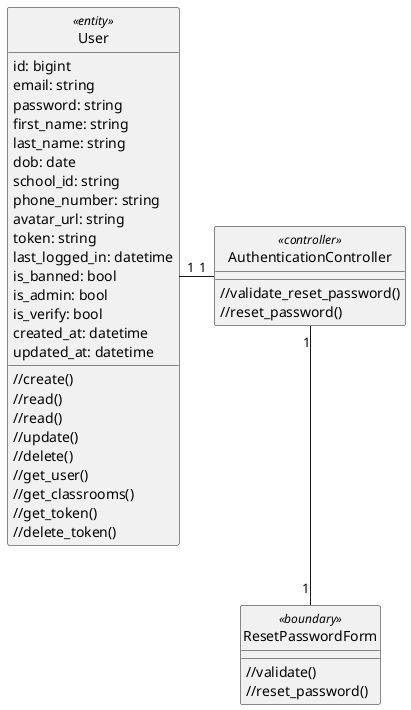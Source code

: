 @startuml login

class User <<entity>> {
    id: bigint
    email: string
    password: string
    first_name: string
    last_name: string
    dob: date
    school_id: string
    phone_number: string
    avatar_url: string
    token: string
    last_logged_in: datetime
    is_banned: bool
    is_admin: bool
    is_verify: bool
    created_at: datetime
    updated_at: datetime

    //create()
    //read()
    //read()
    //update()
    //delete()
    //get_user()
    //get_classrooms()
    //get_token()
    //delete_token()
}

class ResetPasswordForm <<boundary>> {
    //validate()
    //reset_password()
}

class AuthenticationController <<controller>> {
    //validate_reset_password()
    //reset_password()
}

hide User <<entity>> circle
hide ResetPasswordForm <<boundary>> circle
hide AuthenticationController <<controller>> circle

AuthenticationController "1" -left- "1" User
AuthenticationController "1" -down- "1" ResetPasswordForm



@enduml
